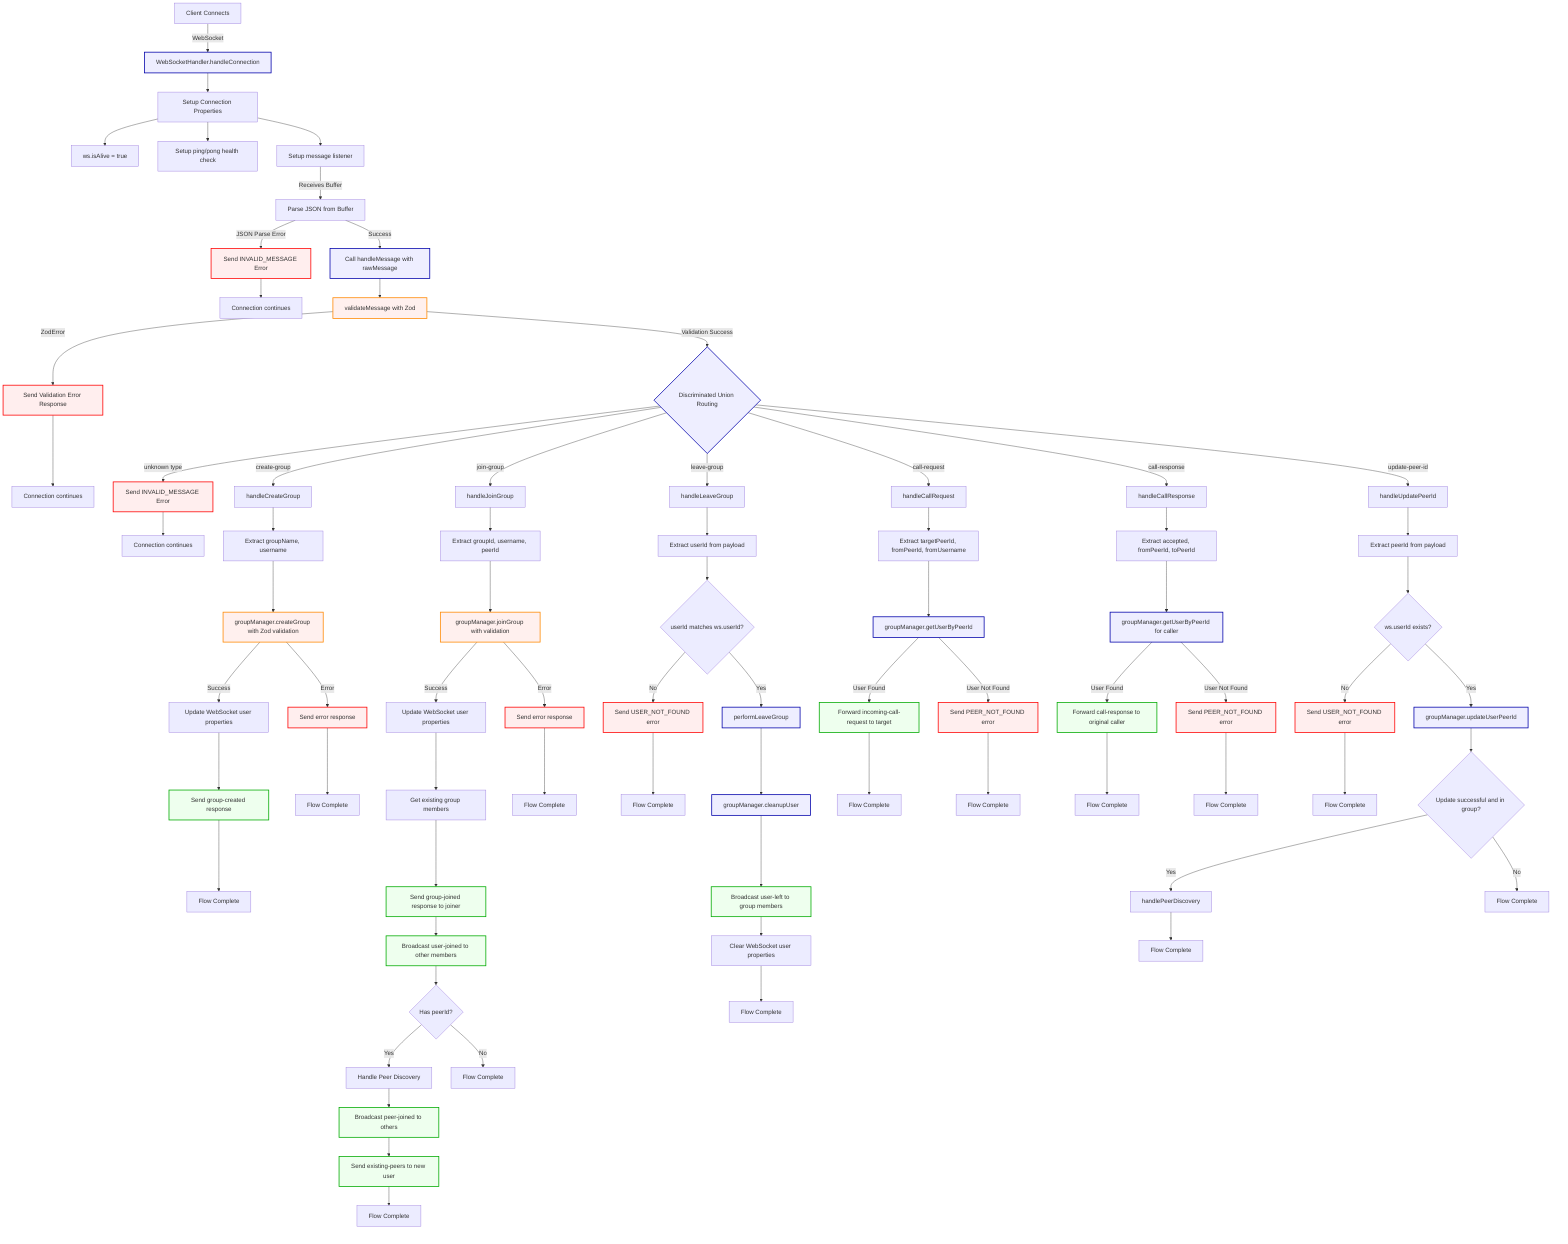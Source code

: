 flowchart TD
    %% Connection Establishment
    A[Client Connects] -->|WebSocket| B[WebSocketHandler.handleConnection]
    B --> C[Setup Connection Properties]
    C --> D[ws.isAlive = true]
    C --> E[Setup ping/pong health check]
    C --> F[Setup message listener]
    
    %% Message Reception Flow
    F -->|Receives Buffer| G[Parse JSON from Buffer]
    G -->|Success| H[Call handleMessage with rawMessage]
    G -->|JSON Parse Error| I[Send INVALID_MESSAGE Error]
    I --> END1[Connection continues]
    
    %% Message Validation & Routing
    H --> J[validateMessage with Zod]
    J -->|Validation Success| K{Discriminated Union Routing}
    J -->|ZodError| L[Send Validation Error Response]
    L --> END2[Connection continues]
    
    %% Message Type Routing
    K -->|create-group| M[handleCreateGroup]
    K -->|join-group| N[handleJoinGroup]
    K -->|leave-group| O[handleLeaveGroup]
    K -->|call-request| P[handleCallRequest]
    K -->|call-response| Q[handleCallResponse]
    K -->|update-peer-id| R[handleUpdatePeerId]
    K -->|unknown type| S[Send INVALID_MESSAGE Error]
    S --> END3[Connection continues]
    
    %% Create Group Flow
    M --> M1[Extract groupName, username]
    M1 --> M2[groupManager.createGroup with Zod validation]
    M2 -->|Success| M3[Update WebSocket user properties]
    M3 --> M4[Send group-created response]
    M4 --> END4[Flow Complete]
    M2 -->|Error| M5[Send error response]
    M5 --> END5[Flow Complete]
    
    %% Join Group Flow
    N --> N1[Extract groupId, username, peerId]
    N1 --> N2[groupManager.joinGroup with validation]
    N2 -->|Success| N3[Update WebSocket user properties]
    N3 --> N4[Get existing group members]
    N4 --> N5[Send group-joined response to joiner]
    N5 --> N6[Broadcast user-joined to other members]
    N6 --> N7{Has peerId?}
    N7 -->|Yes| N8[Handle Peer Discovery]
    N7 -->|No| END6[Flow Complete]
    N8 --> N9[Broadcast peer-joined to others]
    N9 --> N10[Send existing-peers to new user]
    N10 --> END7[Flow Complete]
    N2 -->|Error| N11[Send error response]
    N11 --> END8[Flow Complete]
    
    %% Leave Group Flow
    O --> O1[Extract userId from payload]
    O1 --> O2{userId matches ws.userId?}
    O2 -->|No| O3[Send USER_NOT_FOUND error]
    O3 --> END9[Flow Complete]
    O2 -->|Yes| O4[performLeaveGroup]
    O4 --> O5[groupManager.cleanupUser]
    O5 --> O6[Broadcast user-left to group members]
    O6 --> O7[Clear WebSocket user properties]
    O7 --> END10[Flow Complete]
    
    %% Call Request Flow
    P --> P1[Extract targetPeerId, fromPeerId, fromUsername]
    P1 --> P2[groupManager.getUserByPeerId]
    P2 -->|User Found| P3[Forward incoming-call-request to target]
    P2 -->|User Not Found| P4[Send PEER_NOT_FOUND error]
    P3 --> END11[Flow Complete]
    P4 --> END12[Flow Complete]
    
    %% Call Response Flow
    Q --> Q1[Extract accepted, fromPeerId, toPeerId]
    Q1 --> Q2[groupManager.getUserByPeerId for caller]
    Q2 -->|User Found| Q3[Forward call-response to original caller]
    Q2 -->|User Not Found| Q4[Send PEER_NOT_FOUND error]
    Q3 --> END13[Flow Complete]
    Q4 --> END14[Flow Complete]
    
    %% Update Peer ID Flow
    R --> R1[Extract peerId from payload]
    R1 --> R2{ws.userId exists?}
    R2 -->|No| R3[Send USER_NOT_FOUND error]
    R3 --> END15[Flow Complete]
    R2 -->|Yes| R4[groupManager.updateUserPeerId]
    R4 --> R5{Update successful and in group?}
    R5 -->|Yes| R6[handlePeerDiscovery]
    R5 -->|No| END16[Flow Complete]
    R6 --> END17[Flow Complete]
    
    %% Error Handling
    classDef errorClass fill:#ffeeee,stroke:#ff0000,stroke-width:2px
    classDef successClass fill:#eeffee,stroke:#00aa00,stroke-width:2px
    classDef processClass fill:#eeeeff,stroke:#0000aa,stroke-width:2px
    classDef validationClass fill:#fff0ee,stroke:#ff8800,stroke-width:2px
    
    class I,L,M5,N11,O3,P4,Q4,R3,S errorClass
    class M4,N5,N6,N9,N10,O6,P3,Q3 successClass
    class B,H,J,K,M2,N2,O4,O5,P2,Q2,R4 processClass
    class J,M2,N2 validationClass